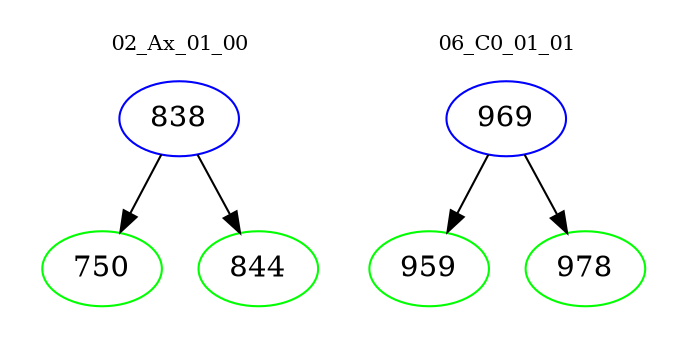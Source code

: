 digraph{
subgraph cluster_0 {
color = white
label = "02_Ax_01_00";
fontsize=10;
T0_838 [label="838", color="blue"]
T0_838 -> T0_750 [color="black"]
T0_750 [label="750", color="green"]
T0_838 -> T0_844 [color="black"]
T0_844 [label="844", color="green"]
}
subgraph cluster_1 {
color = white
label = "06_C0_01_01";
fontsize=10;
T1_969 [label="969", color="blue"]
T1_969 -> T1_959 [color="black"]
T1_959 [label="959", color="green"]
T1_969 -> T1_978 [color="black"]
T1_978 [label="978", color="green"]
}
}
